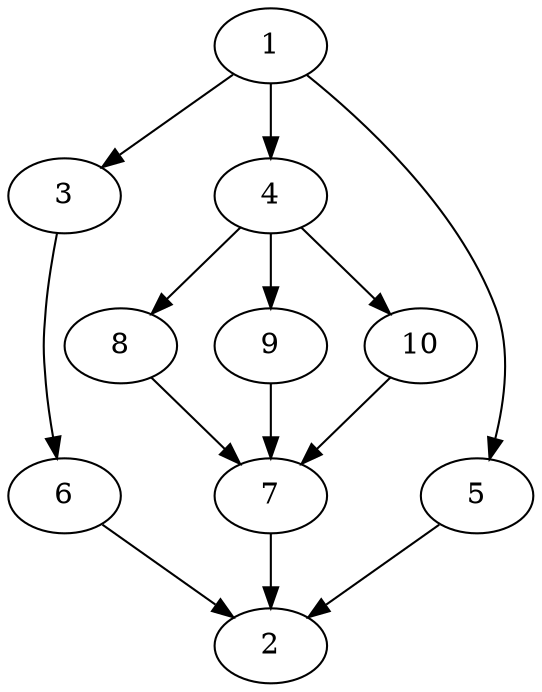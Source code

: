 digraph "SeriesParallel-MaxBf-5_Nodes_10_CCR_9.97_WeightType_Random" {
	graph ["Duplicate states"=6666,
		"Max states in OPEN"=2507,
		Modes="60000ms; partial expansion, ; Pruning: processor isomorphism, processor normalisation, task equivalence, equivalent schedule 2, ; \
F-value: new, DRT, ; Optimisation: list scheduling, ",
		"Node concurrency"=-1,
		"Number of processors"=16,
		"Pruned using list schedule length"=4201,
		"States removed from OPEN"=4099,
		"Time to schedule (ms)"=446,
		"Total idle time"=0,
		"Total schedule length"=59,
		"Total sequential time"=59,
		"Total states created"=19044
	];
	1	 ["Finish time"=3,
		Processor=0,
		"Start time"=0,
		Weight=3];
	3	 ["Finish time"=9,
		Processor=0,
		"Start time"=3,
		Weight=6];
	1 -> 3	 [Weight=52];
	4	 ["Finish time"=17,
		Processor=0,
		"Start time"=9,
		Weight=8];
	1 -> 4	 [Weight=52];
	5	 ["Finish time"=24,
		Processor=0,
		"Start time"=17,
		Weight=7];
	1 -> 5	 [Weight=22];
	2	 ["Finish time"=59,
		Processor=0,
		"Start time"=53,
		Weight=6];
	6	 ["Finish time"=51,
		Processor=0,
		"Start time"=45,
		Weight=6];
	3 -> 6	 [Weight=30];
	8	 ["Finish time"=31,
		Processor=0,
		"Start time"=24,
		Weight=7];
	4 -> 8	 [Weight=22];
	9	 ["Finish time"=36,
		Processor=0,
		"Start time"=31,
		Weight=5];
	4 -> 9	 [Weight=22];
	10	 ["Finish time"=45,
		Processor=0,
		"Start time"=36,
		Weight=9];
	4 -> 10	 [Weight=67];
	5 -> 2	 [Weight=75];
	6 -> 2	 [Weight=60];
	7	 ["Finish time"=53,
		Processor=0,
		"Start time"=51,
		Weight=2];
	7 -> 2	 [Weight=22];
	8 -> 7	 [Weight=60];
	9 -> 7	 [Weight=37];
	10 -> 7	 [Weight=67];
}
